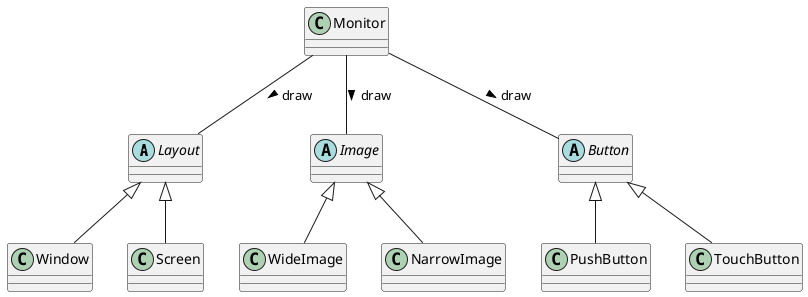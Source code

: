 -@startuml
abstract class Layout
abstract  class Image
abstract  class Button


class Window extends Layout
class WideImage extends Image
class PushButton extends Button


class Screen extends Layout
class NarrowImage extends Image
class TouchButton extends Button



Monitor -- Layout: draw >
Monitor -- Image: draw >
Monitor -- Button: draw >
@enduml